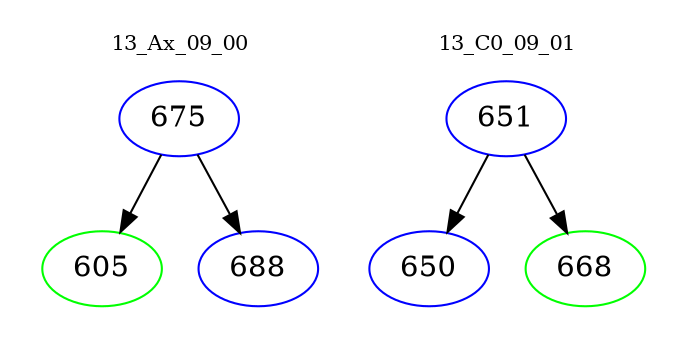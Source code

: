 digraph{
subgraph cluster_0 {
color = white
label = "13_Ax_09_00";
fontsize=10;
T0_675 [label="675", color="blue"]
T0_675 -> T0_605 [color="black"]
T0_605 [label="605", color="green"]
T0_675 -> T0_688 [color="black"]
T0_688 [label="688", color="blue"]
}
subgraph cluster_1 {
color = white
label = "13_C0_09_01";
fontsize=10;
T1_651 [label="651", color="blue"]
T1_651 -> T1_650 [color="black"]
T1_650 [label="650", color="blue"]
T1_651 -> T1_668 [color="black"]
T1_668 [label="668", color="green"]
}
}
